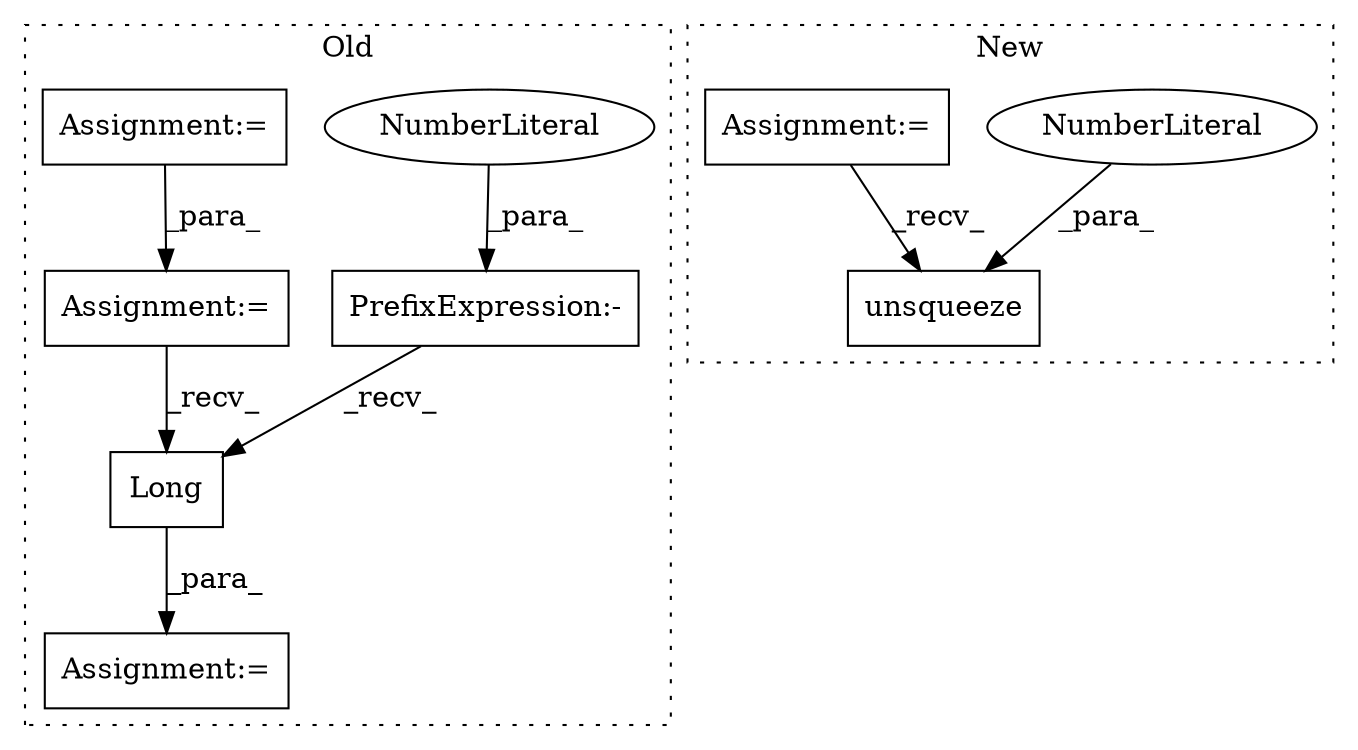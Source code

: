 digraph G {
subgraph cluster0 {
1 [label="Long" a="32" s="14086" l="6" shape="box"];
4 [label="PrefixExpression:-" a="38" s="14082" l="1" shape="box"];
5 [label="NumberLiteral" a="34" s="14083" l="1" shape="ellipse"];
7 [label="Assignment:=" a="7" s="14073" l="1" shape="box"];
8 [label="Assignment:=" a="7" s="13850" l="1" shape="box"];
9 [label="Assignment:=" a="7" s="13984" l="1" shape="box"];
label = "Old";
style="dotted";
}
subgraph cluster1 {
2 [label="unsqueeze" a="32" s="13937,13948" l="10,1" shape="box"];
3 [label="NumberLiteral" a="34" s="13947" l="1" shape="ellipse"];
6 [label="Assignment:=" a="7" s="13831" l="1" shape="box"];
label = "New";
style="dotted";
}
1 -> 7 [label="_para_"];
3 -> 2 [label="_para_"];
4 -> 1 [label="_recv_"];
5 -> 4 [label="_para_"];
6 -> 2 [label="_recv_"];
8 -> 9 [label="_para_"];
9 -> 1 [label="_recv_"];
}